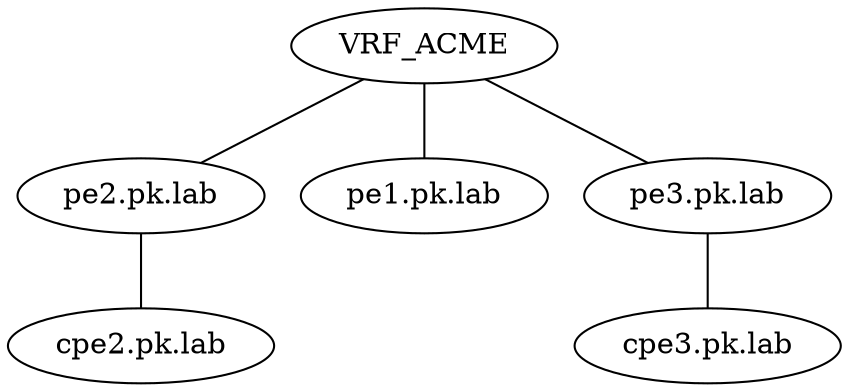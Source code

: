 
graph network {
vrf [label="VRF_ACME"]
"pe2.pk.lab"
"pe1.pk.lab"
"pe3.pk.lab"
"vrf" -- "pe1.pk.lab"
"vrf" -- "pe2.pk.lab"
"vrf" -- "pe3.pk.lab"

"cpe2.pk.lab"
"cpe3.pk.lab"
"pe2.pk.lab" -- "cpe2.pk.lab"
"pe3.pk.lab" -- "cpe3.pk.lab"

}